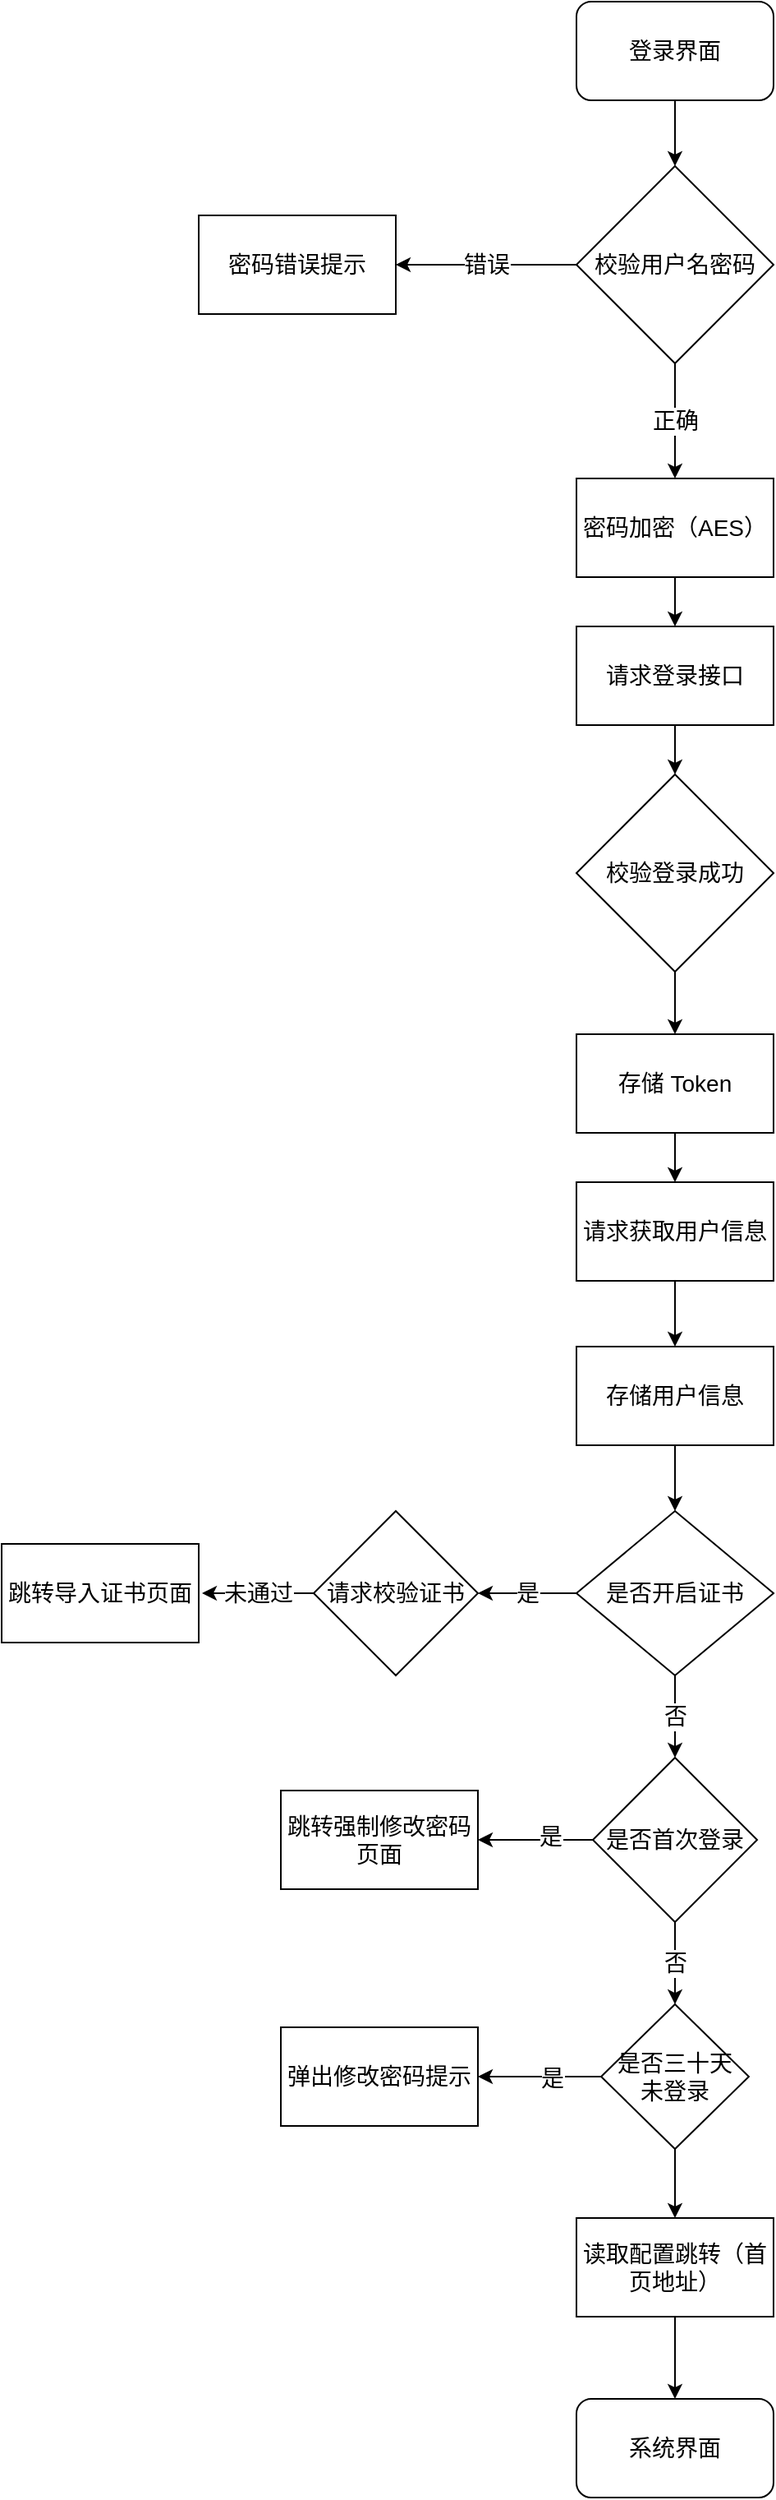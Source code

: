 <mxfile>
    <diagram id="smi8DDUaxHQAlyon8Mch" name="第 1 页">
        <mxGraphModel dx="1378" dy="747" grid="1" gridSize="10" guides="1" tooltips="1" connect="1" arrows="1" fold="1" page="1" pageScale="1" pageWidth="1169" pageHeight="1654" math="0" shadow="0">
            <root>
                <mxCell id="0"/>
                <mxCell id="1" parent="0"/>
                <mxCell id="5" style="edgeStyle=none;html=1;entryX=0.5;entryY=0;entryDx=0;entryDy=0;fontFamily=Helvetica;fontSize=14;" parent="1" source="2" target="4" edge="1">
                    <mxGeometry relative="1" as="geometry"/>
                </mxCell>
                <mxCell id="2" value="登录界面" style="rounded=1;whiteSpace=wrap;html=1;fontFamily=Helvetica;fontSize=14;" parent="1" vertex="1">
                    <mxGeometry x="575" y="32" width="120" height="60" as="geometry"/>
                </mxCell>
                <mxCell id="8" value="错误" style="edgeStyle=none;html=1;exitX=0;exitY=0.5;exitDx=0;exitDy=0;fontFamily=Helvetica;fontSize=14;" parent="1" source="4" edge="1">
                    <mxGeometry relative="1" as="geometry">
                        <mxPoint x="465" y="192" as="targetPoint"/>
                    </mxGeometry>
                </mxCell>
                <mxCell id="12" value="正确" style="edgeStyle=none;html=1;entryX=0.5;entryY=0;entryDx=0;entryDy=0;fontFamily=Helvetica;fontSize=14;" parent="1" source="4" target="11" edge="1">
                    <mxGeometry relative="1" as="geometry"/>
                </mxCell>
                <mxCell id="4" value="校验用户名密码" style="rhombus;whiteSpace=wrap;html=1;fontFamily=Helvetica;fontSize=14;" parent="1" vertex="1">
                    <mxGeometry x="574.99" y="132" width="120" height="120" as="geometry"/>
                </mxCell>
                <mxCell id="9" value="密码错误提示" style="rounded=0;whiteSpace=wrap;html=1;fontFamily=Helvetica;fontSize=14;" parent="1" vertex="1">
                    <mxGeometry x="345" y="162" width="120" height="60" as="geometry"/>
                </mxCell>
                <mxCell id="15" value="" style="edgeStyle=none;html=1;fontFamily=Helvetica;fontSize=14;" parent="1" source="11" target="14" edge="1">
                    <mxGeometry relative="1" as="geometry"/>
                </mxCell>
                <mxCell id="11" value="密码加密（AES）" style="rounded=0;whiteSpace=wrap;html=1;fontFamily=Helvetica;fontSize=14;" parent="1" vertex="1">
                    <mxGeometry x="575" y="322" width="120" height="60" as="geometry"/>
                </mxCell>
                <mxCell id="17" value="" style="edgeStyle=none;html=1;fontFamily=Helvetica;fontSize=14;" parent="1" source="14" target="16" edge="1">
                    <mxGeometry relative="1" as="geometry"/>
                </mxCell>
                <mxCell id="14" value="请求登录接口" style="rounded=0;whiteSpace=wrap;html=1;fontSize=14;" parent="1" vertex="1">
                    <mxGeometry x="575" y="412" width="120" height="60" as="geometry"/>
                </mxCell>
                <mxCell id="19" value="" style="edgeStyle=none;html=1;fontFamily=Helvetica;fontSize=14;" parent="1" source="16" target="18" edge="1">
                    <mxGeometry relative="1" as="geometry"/>
                </mxCell>
                <mxCell id="16" value="校验登录成功" style="rhombus;whiteSpace=wrap;html=1;fontSize=14;rounded=0;" parent="1" vertex="1">
                    <mxGeometry x="575" y="502" width="120" height="120" as="geometry"/>
                </mxCell>
                <mxCell id="21" value="" style="edgeStyle=none;html=1;fontFamily=Helvetica;fontSize=14;" parent="1" source="18" target="20" edge="1">
                    <mxGeometry relative="1" as="geometry"/>
                </mxCell>
                <mxCell id="18" value="存储 Token" style="whiteSpace=wrap;html=1;fontSize=14;rounded=0;" parent="1" vertex="1">
                    <mxGeometry x="575" y="660" width="120" height="60" as="geometry"/>
                </mxCell>
                <mxCell id="23" value="" style="edgeStyle=none;html=1;fontFamily=Helvetica;fontSize=14;" parent="1" source="20" target="22" edge="1">
                    <mxGeometry relative="1" as="geometry"/>
                </mxCell>
                <mxCell id="20" value="请求获取用户信息" style="whiteSpace=wrap;html=1;fontSize=14;rounded=0;" parent="1" vertex="1">
                    <mxGeometry x="574.99" y="750" width="120" height="60" as="geometry"/>
                </mxCell>
                <mxCell id="25" value="" style="edgeStyle=none;html=1;fontFamily=Helvetica;fontSize=14;exitX=0.5;exitY=1;exitDx=0;exitDy=0;" edge="1" parent="1" source="22" target="24">
                    <mxGeometry relative="1" as="geometry">
                        <mxPoint x="635" y="892" as="sourcePoint"/>
                    </mxGeometry>
                </mxCell>
                <mxCell id="22" value="存储用户信息" style="whiteSpace=wrap;html=1;fontSize=14;rounded=0;" parent="1" vertex="1">
                    <mxGeometry x="575" y="850" width="120" height="60" as="geometry"/>
                </mxCell>
                <mxCell id="28" value="是" style="edgeStyle=none;html=1;exitX=0;exitY=0.5;exitDx=0;exitDy=0;fontFamily=Helvetica;fontSize=14;entryX=1;entryY=0.5;entryDx=0;entryDy=0;" edge="1" parent="1" source="24" target="30">
                    <mxGeometry relative="1" as="geometry">
                        <mxPoint x="505" y="1030" as="targetPoint"/>
                        <Array as="points"/>
                    </mxGeometry>
                </mxCell>
                <mxCell id="38" value="否" style="edgeStyle=none;html=1;entryX=0.5;entryY=0;entryDx=0;entryDy=0;fontFamily=Helvetica;fontSize=14;" edge="1" parent="1" source="24" target="35">
                    <mxGeometry relative="1" as="geometry">
                        <mxPoint x="635" y="1090" as="targetPoint"/>
                    </mxGeometry>
                </mxCell>
                <mxCell id="24" value="是否开启证书" style="rhombus;whiteSpace=wrap;html=1;fontSize=14;rounded=0;" vertex="1" parent="1">
                    <mxGeometry x="575" y="950" width="120" height="100" as="geometry"/>
                </mxCell>
                <mxCell id="32" value="未通过" style="edgeStyle=none;html=1;exitX=0;exitY=0.5;exitDx=0;exitDy=0;fontFamily=Helvetica;fontSize=14;" edge="1" parent="1" source="30">
                    <mxGeometry relative="1" as="geometry">
                        <mxPoint x="347" y="1000" as="targetPoint"/>
                    </mxGeometry>
                </mxCell>
                <mxCell id="30" value="请求校验证书" style="rhombus;whiteSpace=wrap;html=1;fontFamily=Helvetica;fontSize=14;" vertex="1" parent="1">
                    <mxGeometry x="415" y="950" width="100" height="100" as="geometry"/>
                </mxCell>
                <mxCell id="34" value="跳转导入证书页面" style="rounded=0;whiteSpace=wrap;html=1;fontFamily=Helvetica;fontSize=14;" vertex="1" parent="1">
                    <mxGeometry x="225" y="970" width="120" height="60" as="geometry"/>
                </mxCell>
                <mxCell id="40" value="" style="edgeStyle=none;html=1;fontFamily=Helvetica;fontSize=14;" edge="1" parent="1" source="35" target="39">
                    <mxGeometry relative="1" as="geometry"/>
                </mxCell>
                <mxCell id="41" value="是" style="edgeLabel;html=1;align=center;verticalAlign=middle;resizable=0;points=[];fontSize=14;fontFamily=Helvetica;" vertex="1" connectable="0" parent="40">
                    <mxGeometry x="-0.257" y="-2" relative="1" as="geometry">
                        <mxPoint as="offset"/>
                    </mxGeometry>
                </mxCell>
                <mxCell id="44" value="否" style="edgeStyle=none;html=1;fontFamily=Helvetica;fontSize=14;" edge="1" parent="1" source="35" target="43">
                    <mxGeometry relative="1" as="geometry"/>
                </mxCell>
                <mxCell id="35" value="是否首次登录" style="rhombus;whiteSpace=wrap;html=1;fontFamily=Helvetica;fontSize=14;" vertex="1" parent="1">
                    <mxGeometry x="585" y="1100" width="100" height="100" as="geometry"/>
                </mxCell>
                <mxCell id="39" value="跳转强制修改密码页面" style="whiteSpace=wrap;html=1;fontSize=14;" vertex="1" parent="1">
                    <mxGeometry x="395" y="1120" width="120" height="60" as="geometry"/>
                </mxCell>
                <mxCell id="48" style="edgeStyle=none;html=1;exitX=0;exitY=0.5;exitDx=0;exitDy=0;entryX=1;entryY=0.5;entryDx=0;entryDy=0;fontFamily=Helvetica;fontSize=14;" edge="1" parent="1" source="43" target="47">
                    <mxGeometry relative="1" as="geometry"/>
                </mxCell>
                <mxCell id="49" value="是" style="edgeLabel;html=1;align=center;verticalAlign=middle;resizable=0;points=[];fontSize=14;fontFamily=Helvetica;" vertex="1" connectable="0" parent="48">
                    <mxGeometry x="-0.199" relative="1" as="geometry">
                        <mxPoint y="1" as="offset"/>
                    </mxGeometry>
                </mxCell>
                <mxCell id="53" value="" style="edgeStyle=none;html=1;fontFamily=Helvetica;fontSize=14;" edge="1" parent="1" source="43" target="52">
                    <mxGeometry relative="1" as="geometry"/>
                </mxCell>
                <mxCell id="43" value="是否三十天&lt;br&gt;未登录" style="rhombus;whiteSpace=wrap;html=1;fontFamily=Helvetica;fontSize=14;" vertex="1" parent="1">
                    <mxGeometry x="590.04" y="1250" width="89.91" height="88" as="geometry"/>
                </mxCell>
                <mxCell id="47" value="弹出修改密码提示" style="rounded=0;whiteSpace=wrap;html=1;fontFamily=Helvetica;fontSize=14;" vertex="1" parent="1">
                    <mxGeometry x="395" y="1264" width="120" height="60" as="geometry"/>
                </mxCell>
                <mxCell id="55" style="edgeStyle=none;html=1;exitX=0.5;exitY=1;exitDx=0;exitDy=0;entryX=0.5;entryY=0;entryDx=0;entryDy=0;fontFamily=Helvetica;fontSize=14;" edge="1" parent="1" source="52" target="54">
                    <mxGeometry relative="1" as="geometry"/>
                </mxCell>
                <mxCell id="52" value="读取配置跳转（首页地址）" style="whiteSpace=wrap;html=1;fontSize=14;" vertex="1" parent="1">
                    <mxGeometry x="574.995" y="1380" width="120" height="60" as="geometry"/>
                </mxCell>
                <mxCell id="54" value="系统界面" style="rounded=1;whiteSpace=wrap;html=1;fontFamily=Helvetica;fontSize=14;" vertex="1" parent="1">
                    <mxGeometry x="574.99" y="1490" width="120" height="60" as="geometry"/>
                </mxCell>
            </root>
        </mxGraphModel>
    </diagram>
</mxfile>
